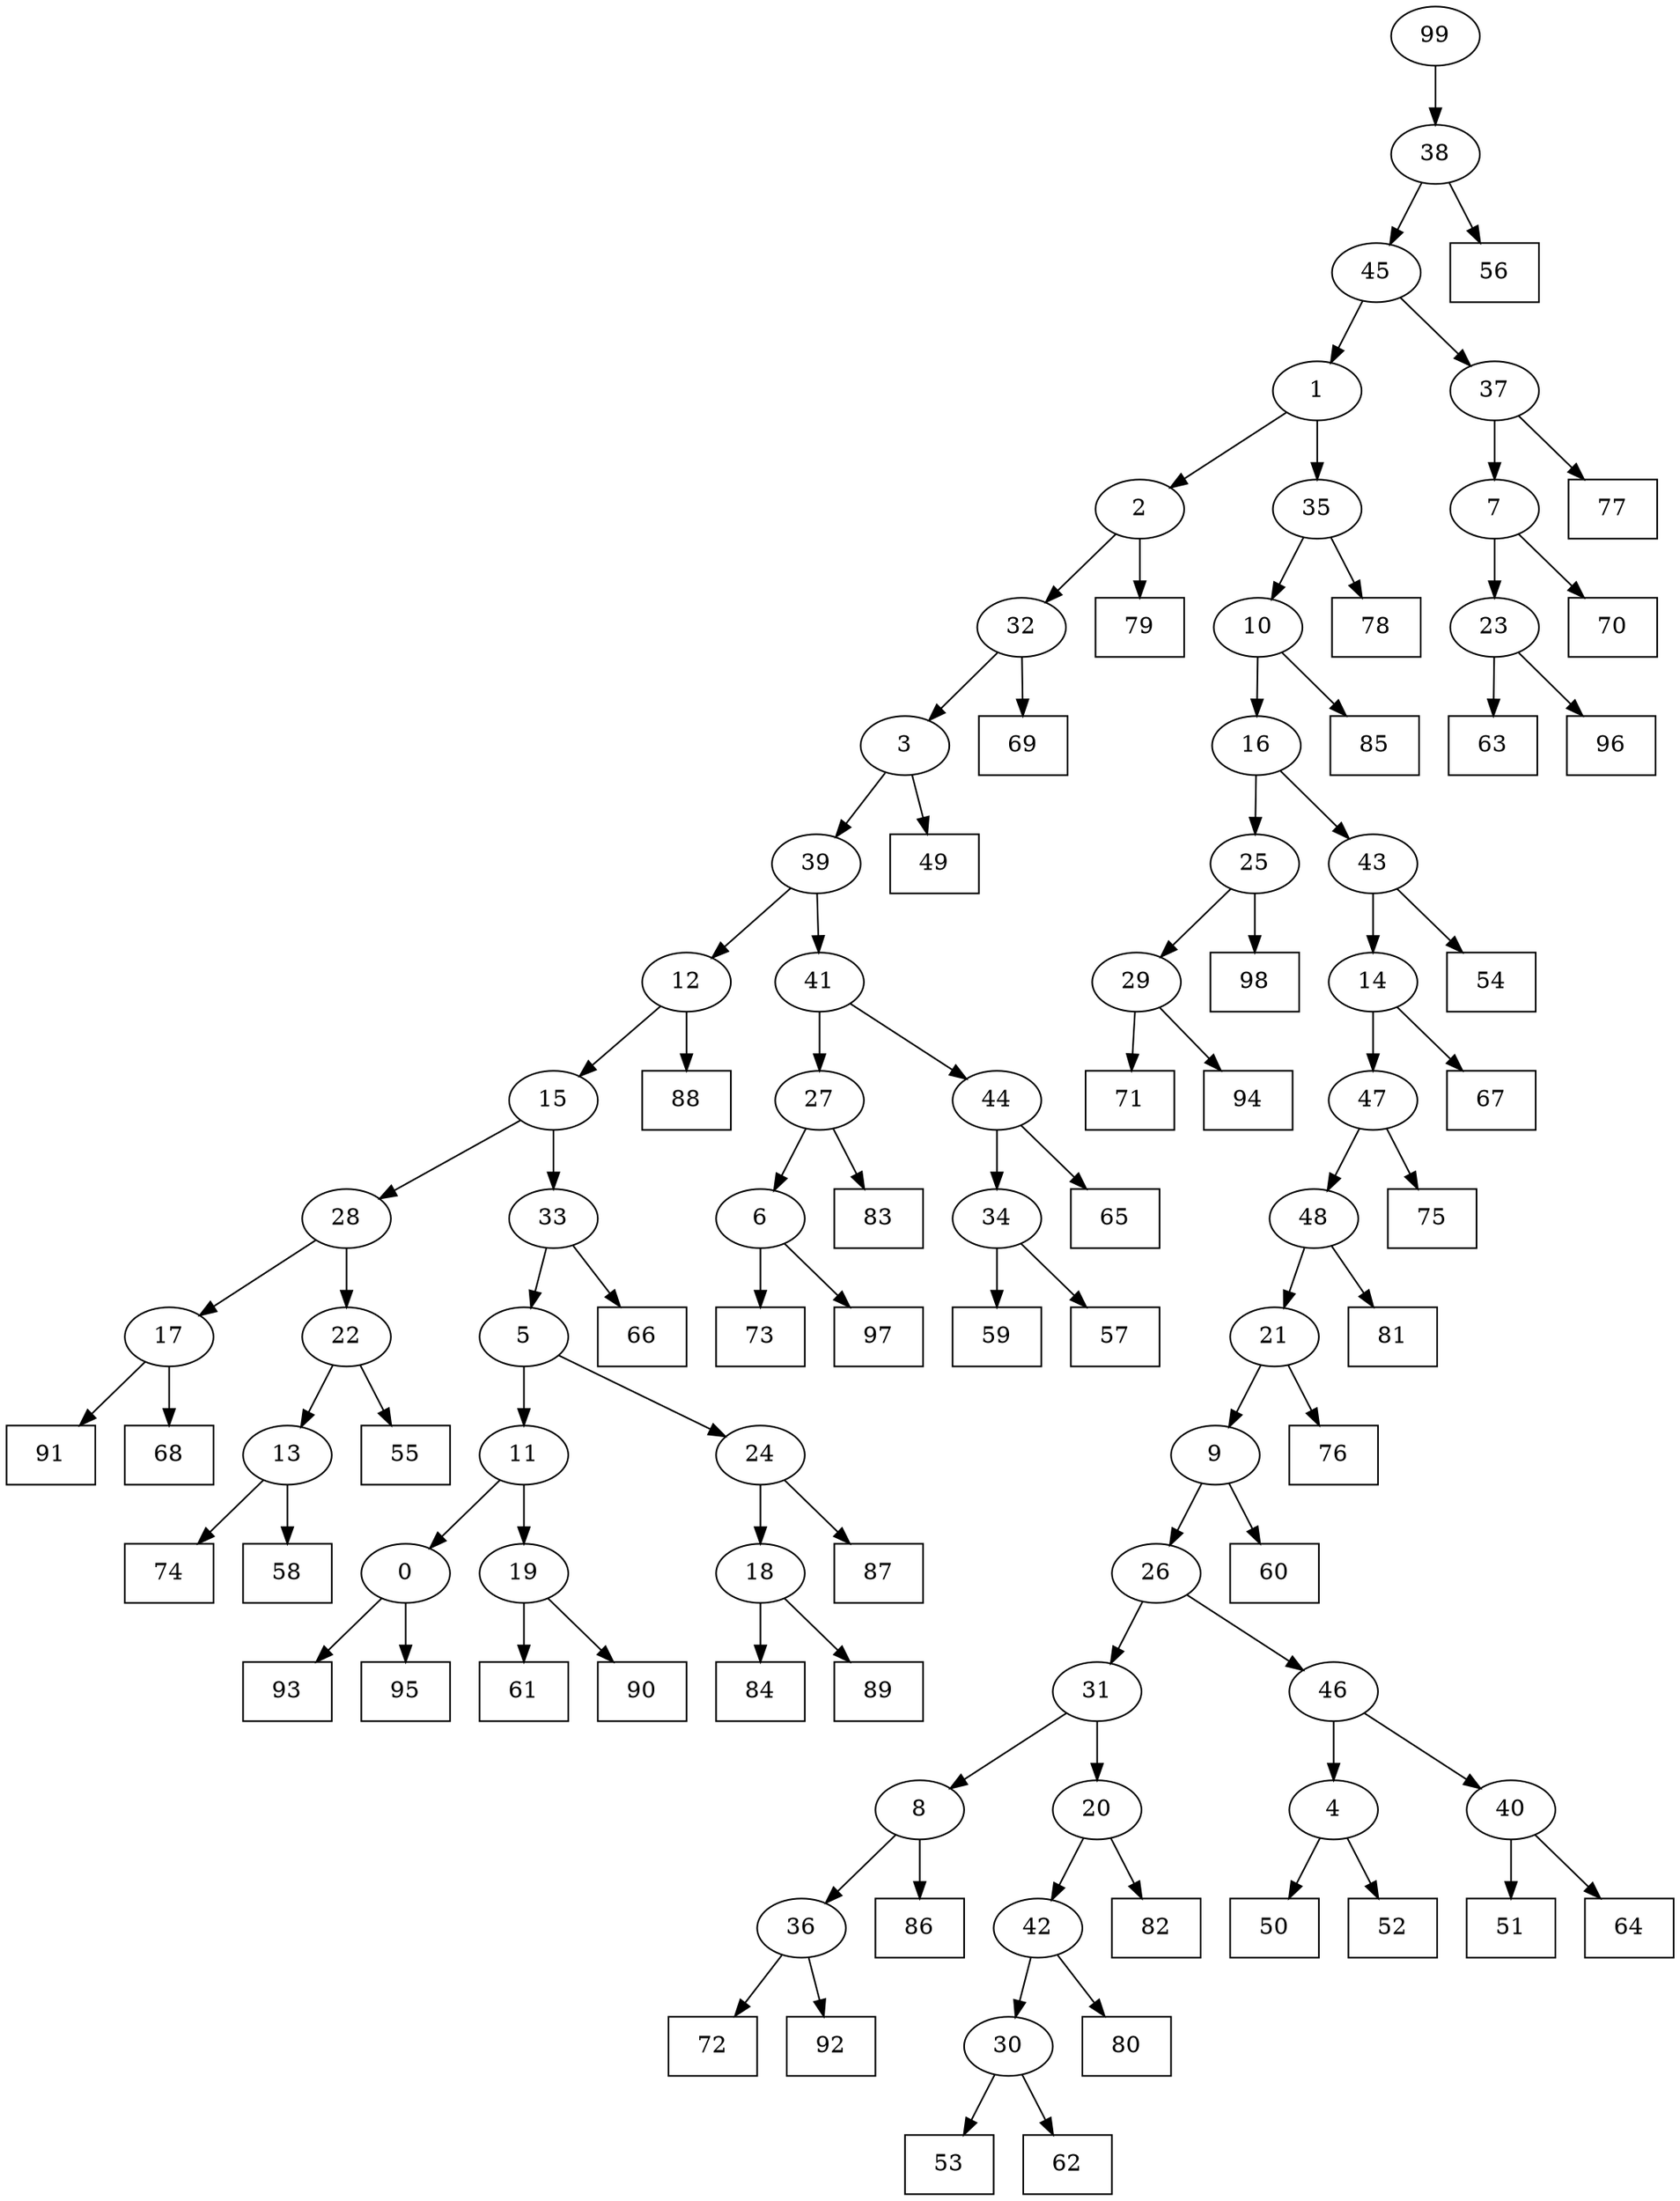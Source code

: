 digraph G {
0[label="0"];
1[label="1"];
2[label="2"];
3[label="3"];
4[label="4"];
5[label="5"];
6[label="6"];
7[label="7"];
8[label="8"];
9[label="9"];
10[label="10"];
11[label="11"];
12[label="12"];
13[label="13"];
14[label="14"];
15[label="15"];
16[label="16"];
17[label="17"];
18[label="18"];
19[label="19"];
20[label="20"];
21[label="21"];
22[label="22"];
23[label="23"];
24[label="24"];
25[label="25"];
26[label="26"];
27[label="27"];
28[label="28"];
29[label="29"];
30[label="30"];
31[label="31"];
32[label="32"];
33[label="33"];
34[label="34"];
35[label="35"];
36[label="36"];
37[label="37"];
38[label="38"];
39[label="39"];
40[label="40"];
41[label="41"];
42[label="42"];
43[label="43"];
44[label="44"];
45[label="45"];
46[label="46"];
47[label="47"];
48[label="48"];
49[shape=box,label="84"];
50[shape=box,label="78"];
51[shape=box,label="79"];
52[shape=box,label="71"];
53[shape=box,label="65"];
54[shape=box,label="89"];
55[shape=box,label="85"];
56[shape=box,label="74"];
57[shape=box,label="72"];
58[shape=box,label="63"];
59[shape=box,label="73"];
60[shape=box,label="70"];
61[shape=box,label="51"];
62[shape=box,label="53"];
63[shape=box,label="82"];
64[shape=box,label="91"];
65[shape=box,label="92"];
66[shape=box,label="62"];
67[shape=box,label="54"];
68[shape=box,label="81"];
69[shape=box,label="60"];
70[shape=box,label="59"];
71[shape=box,label="49"];
72[shape=box,label="80"];
73[shape=box,label="88"];
74[shape=box,label="93"];
75[shape=box,label="55"];
76[shape=box,label="77"];
77[shape=box,label="64"];
78[shape=box,label="66"];
79[shape=box,label="58"];
80[shape=box,label="61"];
81[shape=box,label="98"];
82[shape=box,label="90"];
83[shape=box,label="76"];
84[shape=box,label="69"];
85[shape=box,label="97"];
86[shape=box,label="75"];
87[shape=box,label="50"];
88[shape=box,label="83"];
89[shape=box,label="56"];
90[shape=box,label="52"];
91[shape=box,label="94"];
92[shape=box,label="87"];
93[shape=box,label="67"];
94[shape=box,label="86"];
95[shape=box,label="96"];
96[shape=box,label="68"];
97[shape=box,label="95"];
98[shape=box,label="57"];
99[label="99"];
32->84 ;
20->63 ;
23->58 ;
18->54 ;
27->88 ;
37->7 ;
17->64 ;
6->59 ;
17->96 ;
44->53 ;
7->60 ;
9->69 ;
14->93 ;
21->83 ;
38->45 ;
28->17 ;
34->70 ;
13->56 ;
34->98 ;
4->87 ;
24->92 ;
10->55 ;
0->97 ;
43->67 ;
45->37 ;
44->34 ;
2->51 ;
19->80 ;
30->66 ;
1->35 ;
35->50 ;
37->76 ;
25->29 ;
30->62 ;
5->24 ;
46->4 ;
4->90 ;
11->0 ;
33->5 ;
29->91 ;
15->33 ;
33->78 ;
16->25 ;
18->49 ;
29->52 ;
14->47 ;
47->86 ;
3->39 ;
0->74 ;
13->79 ;
12->73 ;
38->89 ;
21->9 ;
8->94 ;
28->22 ;
25->81 ;
19->82 ;
5->11 ;
11->19 ;
22->13 ;
48->68 ;
31->8 ;
39->41 ;
41->44 ;
99->38 ;
45->1 ;
24->18 ;
20->42 ;
39->12 ;
7->23 ;
23->95 ;
40->77 ;
36->65 ;
16->43 ;
43->14 ;
22->75 ;
12->15 ;
15->28 ;
1->2 ;
2->32 ;
46->40 ;
3->71 ;
32->3 ;
26->31 ;
31->20 ;
9->26 ;
26->46 ;
6->85 ;
47->48 ;
48->21 ;
40->61 ;
35->10 ;
10->16 ;
42->30 ;
8->36 ;
36->57 ;
42->72 ;
41->27 ;
27->6 ;
}
